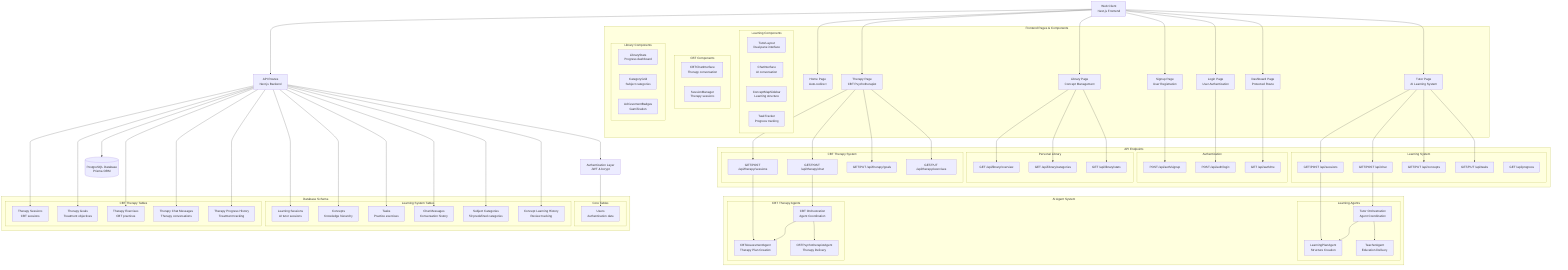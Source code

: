 graph TB
    Client[Web Client<br/>Next.js Frontend] --> API[API Routes<br/>Next.js Backend]
    API --> Auth[Authentication Layer<br/>JWT & bcrypt]
    API --> DB[(PostgreSQL Database<br/>Prisma ORM)]
    
    subgraph "Frontend Pages & Components"
        Home[Home Page<br/>Auto-redirect]
        Signup[Signup Page<br/>User Registration]
        Login[Login Page<br/>User Authentication]
        Dashboard[Dashboard Page<br/>Protected Route]
        Tutor[Tutor Page<br/>AI Learning System]
        Library[Library Page<br/>Concept Management]
        Therapy[Therapy Page<br/>CBT Psychotherapist]
        
        subgraph "Learning Components"
            TutorLayout[TutorLayout<br/>Dual-pane interface]
            ChatInterface[ChatInterface<br/>AI conversation]
            ConceptMap[ConceptMapSidebar<br/>Learning structure]
            TaskTracker[TaskTracker<br/>Progress tracking]
        end
        
        subgraph "CBT Components"
            CBTChatInterface[CBTChatInterface<br/>Therapy conversation]
            SessionManager[SessionManager<br/>Therapy sessions]
        end
        
        subgraph "Library Components"
            LibraryStats[LibraryStats<br/>Progress dashboard]
            CategoryGrid[CategoryGrid<br/>Subject categories]
            AchievementBadges[AchievementBadges<br/>Gamification]
        end
    end
    
    subgraph "API Endpoints"
        subgraph "Authentication"
            SignupAPI[POST /api/auth/signup]
            LoginAPI[POST /api/auth/login]
            MeAPI[GET /api/auth/me]
        end
        
        subgraph "Learning System"
            SessionsAPI[GET/POST /api/sessions]
            ChatAPI[GET/POST /api/chat]
            ConceptsAPI[GET/PUT /api/concepts]
            TasksAPI[GET/PUT /api/tasks]
            ProgressAPI[GET /api/progress]
        end
        
        subgraph "Personal Library"
            LibraryAPI[GET /api/library/overview]
            CategoriesAPI[GET /api/library/categories]
            StatsAPI[GET /api/library/stats]
        end
        
        subgraph "CBT Therapy System"
            TherapySessionsAPI[GET/POST /api/therapy/sessions]
            TherapyChatAPI[GET/POST /api/therapy/chat]
            TherapyGoalsAPI[GET/PUT /api/therapy/goals]
            TherapyExercisesAPI[GET/PUT /api/therapy/exercises]
        end
    end
    
    subgraph "AI Agent System"
        subgraph "Learning Agents"
            LearningPlanAgent[LearningPlanAgent<br/>Structure Creation]
            TeacherAgent[TeacherAgent<br/>Education Delivery]
            TutorOrchestration[Tutor Orchestration<br/>Agent Coordination]
        end
        
        subgraph "CBT Therapy Agents"
            CBTAssessmentAgent[CBTAssessmentAgent<br/>Therapy Plan Creation]
            CBTPsychotherapistAgent[CBTPsychotherapistAgent<br/>Therapy Delivery]
            CBTOrchestration[CBT Orchestration<br/>Agent Coordination]
        end
    end
    
    subgraph "Database Schema"
        subgraph "Core Tables"
            UserTable[Users<br/>Authentication data]
        end
        
        subgraph "Learning System Tables"
            LearningSessionsTable[Learning Sessions<br/>AI tutor sessions]
            ConceptsTable[Concepts<br/>Knowledge hierarchy]
            TasksTable[Tasks<br/>Practice exercises]
            ChatMessagesTable[Chat Messages<br/>Conversation history]
            SubjectCategoriesTable[Subject Categories<br/>50 predefined categories]
            ConceptHistoryTable[Concept Learning History<br/>Review tracking]
        end
        
        subgraph "CBT Therapy Tables"
            TherapySessionsTable[Therapy Sessions<br/>CBT sessions]
            TherapyGoalsTable[Therapy Goals<br/>Treatment objectives]
            TherapyExercisesTable[Therapy Exercises<br/>CBT practices]
            TherapyChatTable[Therapy Chat Messages<br/>Therapy conversations]
            TherapyProgressTable[Therapy Progress History<br/>Treatment tracking]
        end
    end
    
    %% Frontend Connections
    Client --> Home
    Client --> Signup
    Client --> Login
    Client --> Dashboard
    Client --> Tutor
    Client --> Library
    Client --> Therapy
    
    %% API Connections
    Signup --> SignupAPI
    Login --> LoginAPI
    Dashboard --> MeAPI
    Tutor --> SessionsAPI
    Tutor --> ChatAPI
    Tutor --> ConceptsAPI
    Tutor --> TasksAPI
    Library --> LibraryAPI
    Library --> CategoriesAPI
    Library --> StatsAPI
    Therapy --> TherapySessionsAPI
    Therapy --> TherapyChatAPI
    Therapy --> TherapyGoalsAPI
    Therapy --> TherapyExercisesAPI
    
    %% AI Agent Connections
    SessionsAPI --> LearningPlanAgent
    ChatAPI --> TutorOrchestration
    TutorOrchestration --> LearningPlanAgent
    TutorOrchestration --> TeacherAgent
    
    TherapySessionsAPI --> CBTAssessmentAgent
    TherapyChatAPI --> CBTOrchestration
    CBTOrchestration --> CBTAssessmentAgent
    CBTOrchestration --> CBTPsychotherapistAgent
    
    %% Database Connections
    Auth --> UserTable
    API --> LearningSessionsTable
    API --> ConceptsTable
    API --> TasksTable
    API --> ChatMessagesTable
    API --> SubjectCategoriesTable
    API --> ConceptHistoryTable
    API --> TherapySessionsTable
    API --> TherapyGoalsTable
    API --> TherapyExercisesTable
    API --> TherapyChatTable
    API --> TherapyProgressTable